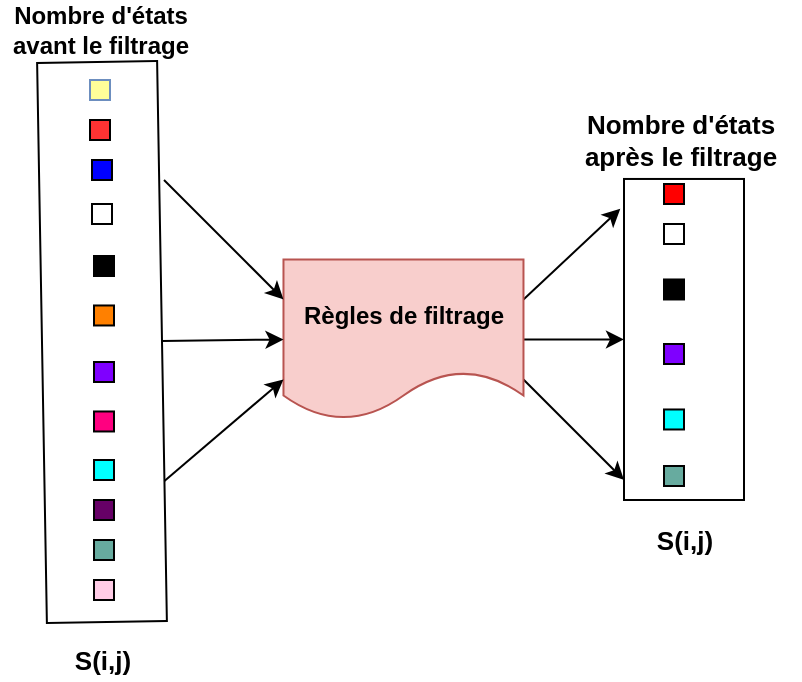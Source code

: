<mxfile version="13.4.1" type="device"><diagram id="irMHRQQGypbiFj0tZKbY" name="Page-1"><mxGraphModel dx="1422" dy="802" grid="1" gridSize="10" guides="1" tooltips="1" connect="1" arrows="1" fold="1" page="1" pageScale="1" pageWidth="827" pageHeight="1169" math="0" shadow="0"><root><mxCell id="0"/><mxCell id="1" parent="0"/><mxCell id="3jYwATC1Y2mA5536ryeT-1" value="" style="rounded=0;whiteSpace=wrap;html=1;rotation=-91;" parent="1" vertex="1"><mxGeometry x="9" y="231" width="280" height="60" as="geometry"/></mxCell><mxCell id="3jYwATC1Y2mA5536ryeT-2" value="" style="rounded=0;whiteSpace=wrap;html=1;rotation=270;" parent="1" vertex="1"><mxGeometry x="359.74" y="229.74" width="160.52" height="60" as="geometry"/></mxCell><mxCell id="3jYwATC1Y2mA5536ryeT-22" style="rounded=0;orthogonalLoop=1;jettySize=auto;html=1;exitX=1;exitY=0.25;exitDx=0;exitDy=0;entryX=0.907;entryY=-0.031;entryDx=0;entryDy=0;entryPerimeter=0;" parent="1" source="3jYwATC1Y2mA5536ryeT-4" target="3jYwATC1Y2mA5536ryeT-2" edge="1"><mxGeometry relative="1" as="geometry"/></mxCell><mxCell id="3jYwATC1Y2mA5536ryeT-23" style="edgeStyle=none;rounded=0;orthogonalLoop=1;jettySize=auto;html=1;exitX=1;exitY=0.5;exitDx=0;exitDy=0;entryX=0.5;entryY=0;entryDx=0;entryDy=0;" parent="1" source="3jYwATC1Y2mA5536ryeT-4" target="3jYwATC1Y2mA5536ryeT-2" edge="1"><mxGeometry relative="1" as="geometry"/></mxCell><mxCell id="3jYwATC1Y2mA5536ryeT-24" style="edgeStyle=none;rounded=0;orthogonalLoop=1;jettySize=auto;html=1;exitX=1;exitY=0.75;exitDx=0;exitDy=0;" parent="1" source="3jYwATC1Y2mA5536ryeT-4" edge="1"><mxGeometry relative="1" as="geometry"><mxPoint x="410" y="330" as="targetPoint"/></mxGeometry></mxCell><mxCell id="3jYwATC1Y2mA5536ryeT-4" value="&lt;b&gt;Règles de filtrage&lt;/b&gt;" style="shape=document;whiteSpace=wrap;html=1;boundedLbl=1;fillColor=#f8cecc;strokeColor=#b85450;" parent="1" vertex="1"><mxGeometry x="239.74" y="219.74" width="120" height="80" as="geometry"/></mxCell><mxCell id="3jYwATC1Y2mA5536ryeT-5" value="" style="whiteSpace=wrap;html=1;aspect=fixed;fillColor=#FF0080;" parent="1" vertex="1"><mxGeometry x="145" y="295.74" width="10" height="10" as="geometry"/></mxCell><mxCell id="3jYwATC1Y2mA5536ryeT-7" value="" style="whiteSpace=wrap;html=1;aspect=fixed;strokeColor=#000000;fillColor=#00FFFF;" parent="1" vertex="1"><mxGeometry x="145" y="320" width="10" height="10" as="geometry"/></mxCell><mxCell id="3jYwATC1Y2mA5536ryeT-8" value="" style="whiteSpace=wrap;html=1;aspect=fixed;fillColor=#660066;" parent="1" vertex="1"><mxGeometry x="145" y="340" width="10" height="10" as="geometry"/></mxCell><mxCell id="3jYwATC1Y2mA5536ryeT-9" value="" style="whiteSpace=wrap;html=1;aspect=fixed;strokeColor=#000000;fillColor=#67AB9F;gradientColor=none;" parent="1" vertex="1"><mxGeometry x="145" y="360" width="10" height="10" as="geometry"/></mxCell><mxCell id="3jYwATC1Y2mA5536ryeT-10" value="" style="whiteSpace=wrap;html=1;aspect=fixed;strokeColor=#000000;fillColor=#FFCCE6;" parent="1" vertex="1"><mxGeometry x="145" y="380" width="10" height="10" as="geometry"/></mxCell><mxCell id="3jYwATC1Y2mA5536ryeT-12" value="" style="whiteSpace=wrap;html=1;aspect=fixed;" parent="1" vertex="1"><mxGeometry x="144" y="192" width="10" height="10" as="geometry"/></mxCell><mxCell id="3jYwATC1Y2mA5536ryeT-13" value="" style="whiteSpace=wrap;html=1;aspect=fixed;strokeColor=#000000;fillColor=#0000FF;" parent="1" vertex="1"><mxGeometry x="144" y="170" width="10" height="10" as="geometry"/></mxCell><mxCell id="3jYwATC1Y2mA5536ryeT-14" value="" style="whiteSpace=wrap;html=1;aspect=fixed;strokeColor=#000000;fillColor=#FF3333;" parent="1" vertex="1"><mxGeometry x="143" y="150" width="10" height="10" as="geometry"/></mxCell><mxCell id="3jYwATC1Y2mA5536ryeT-15" value="" style="whiteSpace=wrap;html=1;aspect=fixed;fillColor=#FFFF99;strokeColor=#6c8ebf;" parent="1" vertex="1"><mxGeometry x="143" y="130" width="10" height="10" as="geometry"/></mxCell><mxCell id="3jYwATC1Y2mA5536ryeT-17" value="" style="endArrow=classic;html=1;entryX=0;entryY=0.25;entryDx=0;entryDy=0;" parent="1" target="3jYwATC1Y2mA5536ryeT-4" edge="1"><mxGeometry width="50" height="50" relative="1" as="geometry"><mxPoint x="180" y="180" as="sourcePoint"/><mxPoint x="440" y="360" as="targetPoint"/></mxGeometry></mxCell><mxCell id="3jYwATC1Y2mA5536ryeT-18" value="" style="endArrow=classic;html=1;entryX=0;entryY=0.5;entryDx=0;entryDy=0;exitX=0.5;exitY=1;exitDx=0;exitDy=0;" parent="1" source="3jYwATC1Y2mA5536ryeT-1" target="3jYwATC1Y2mA5536ryeT-4" edge="1"><mxGeometry width="50" height="50" relative="1" as="geometry"><mxPoint x="186" y="260" as="sourcePoint"/><mxPoint x="440" y="360" as="targetPoint"/></mxGeometry></mxCell><mxCell id="3jYwATC1Y2mA5536ryeT-19" value="" style="endArrow=classic;html=1;exitX=0.25;exitY=1;exitDx=0;exitDy=0;entryX=0;entryY=0.75;entryDx=0;entryDy=0;" parent="1" source="3jYwATC1Y2mA5536ryeT-1" target="3jYwATC1Y2mA5536ryeT-4" edge="1"><mxGeometry width="50" height="50" relative="1" as="geometry"><mxPoint x="390" y="410" as="sourcePoint"/><mxPoint x="440" y="360" as="targetPoint"/></mxGeometry></mxCell><mxCell id="3jYwATC1Y2mA5536ryeT-20" value="" style="whiteSpace=wrap;html=1;aspect=fixed;" parent="1" vertex="1"><mxGeometry x="430" y="202" width="10" height="10" as="geometry"/></mxCell><mxCell id="3jYwATC1Y2mA5536ryeT-21" value="" style="whiteSpace=wrap;html=1;aspect=fixed;strokeColor=#000000;fillColor=#000000;" parent="1" vertex="1"><mxGeometry x="430" y="229.74" width="10" height="10" as="geometry"/></mxCell><mxCell id="3jYwATC1Y2mA5536ryeT-25" value="&lt;div&gt;&lt;b&gt;Nombre d'états&lt;/b&gt;&lt;/div&gt;&lt;div&gt;&lt;b&gt;avant le filtrage&lt;br&gt;&lt;/b&gt;&lt;/div&gt;" style="text;html=1;align=center;verticalAlign=middle;resizable=0;points=[];autosize=1;" parent="1" vertex="1"><mxGeometry x="98" y="90" width="100" height="30" as="geometry"/></mxCell><mxCell id="3jYwATC1Y2mA5536ryeT-33" value="&lt;div style=&quot;font-size: 13px&quot;&gt;&lt;font style=&quot;font-size: 13px&quot;&gt;&lt;b&gt;Nombre d'états&lt;/b&gt;&lt;/font&gt;&lt;/div&gt;&lt;div style=&quot;font-size: 13px&quot;&gt;&lt;font style=&quot;font-size: 13px&quot;&gt;&lt;b&gt;après le filtrage&lt;/b&gt;&lt;/font&gt;&lt;/div&gt;" style="text;html=1;align=center;verticalAlign=middle;resizable=0;points=[];autosize=1;" parent="1" vertex="1"><mxGeometry x="378" y="145" width="120" height="30" as="geometry"/></mxCell><mxCell id="3jYwATC1Y2mA5536ryeT-26" value="" style="whiteSpace=wrap;html=1;aspect=fixed;strokeColor=#000000;fillColor=#000000;" parent="1" vertex="1"><mxGeometry x="145" y="218" width="10" height="10" as="geometry"/></mxCell><mxCell id="3jYwATC1Y2mA5536ryeT-27" value="" style="whiteSpace=wrap;html=1;aspect=fixed;fillColor=#FF8000;" parent="1" vertex="1"><mxGeometry x="145" y="242.74" width="10" height="10" as="geometry"/></mxCell><mxCell id="3jYwATC1Y2mA5536ryeT-28" value="" style="whiteSpace=wrap;html=1;aspect=fixed;strokeColor=#000000;fillColor=#7F00FF;" parent="1" vertex="1"><mxGeometry x="145" y="271" width="10" height="10" as="geometry"/></mxCell><mxCell id="3jYwATC1Y2mA5536ryeT-29" value="" style="whiteSpace=wrap;html=1;aspect=fixed;strokeColor=#000000;fillColor=#7F00FF;" parent="1" vertex="1"><mxGeometry x="430" y="262" width="10" height="10" as="geometry"/></mxCell><mxCell id="3jYwATC1Y2mA5536ryeT-35" value="" style="whiteSpace=wrap;html=1;aspect=fixed;fillColor=#00FFFF;" parent="1" vertex="1"><mxGeometry x="430" y="294.74" width="10" height="10" as="geometry"/></mxCell><mxCell id="3jYwATC1Y2mA5536ryeT-36" value="" style="whiteSpace=wrap;html=1;aspect=fixed;fillColor=#67AB9F;" parent="1" vertex="1"><mxGeometry x="430" y="323" width="10" height="10" as="geometry"/></mxCell><mxCell id="3jYwATC1Y2mA5536ryeT-37" value="" style="whiteSpace=wrap;html=1;aspect=fixed;strokeColor=#000000;fillColor=#FF0000;" parent="1" vertex="1"><mxGeometry x="430" y="182" width="10" height="10" as="geometry"/></mxCell><mxCell id="yt_kBpI1d6vyNk2cnUXe-1" value="&lt;font style=&quot;font-size: 13px&quot;&gt;&lt;b&gt;S(i,j)&lt;/b&gt;&lt;/font&gt;" style="text;html=1;align=center;verticalAlign=middle;resizable=0;points=[];autosize=1;" vertex="1" parent="1"><mxGeometry x="129" y="410" width="40" height="20" as="geometry"/></mxCell><mxCell id="yt_kBpI1d6vyNk2cnUXe-2" value="&lt;b&gt;&lt;font style=&quot;font-size: 13px&quot;&gt;S(i,j)&lt;/font&gt;&lt;/b&gt;" style="text;html=1;align=center;verticalAlign=middle;resizable=0;points=[];autosize=1;" vertex="1" parent="1"><mxGeometry x="420" y="350" width="40" height="20" as="geometry"/></mxCell></root></mxGraphModel></diagram></mxfile>